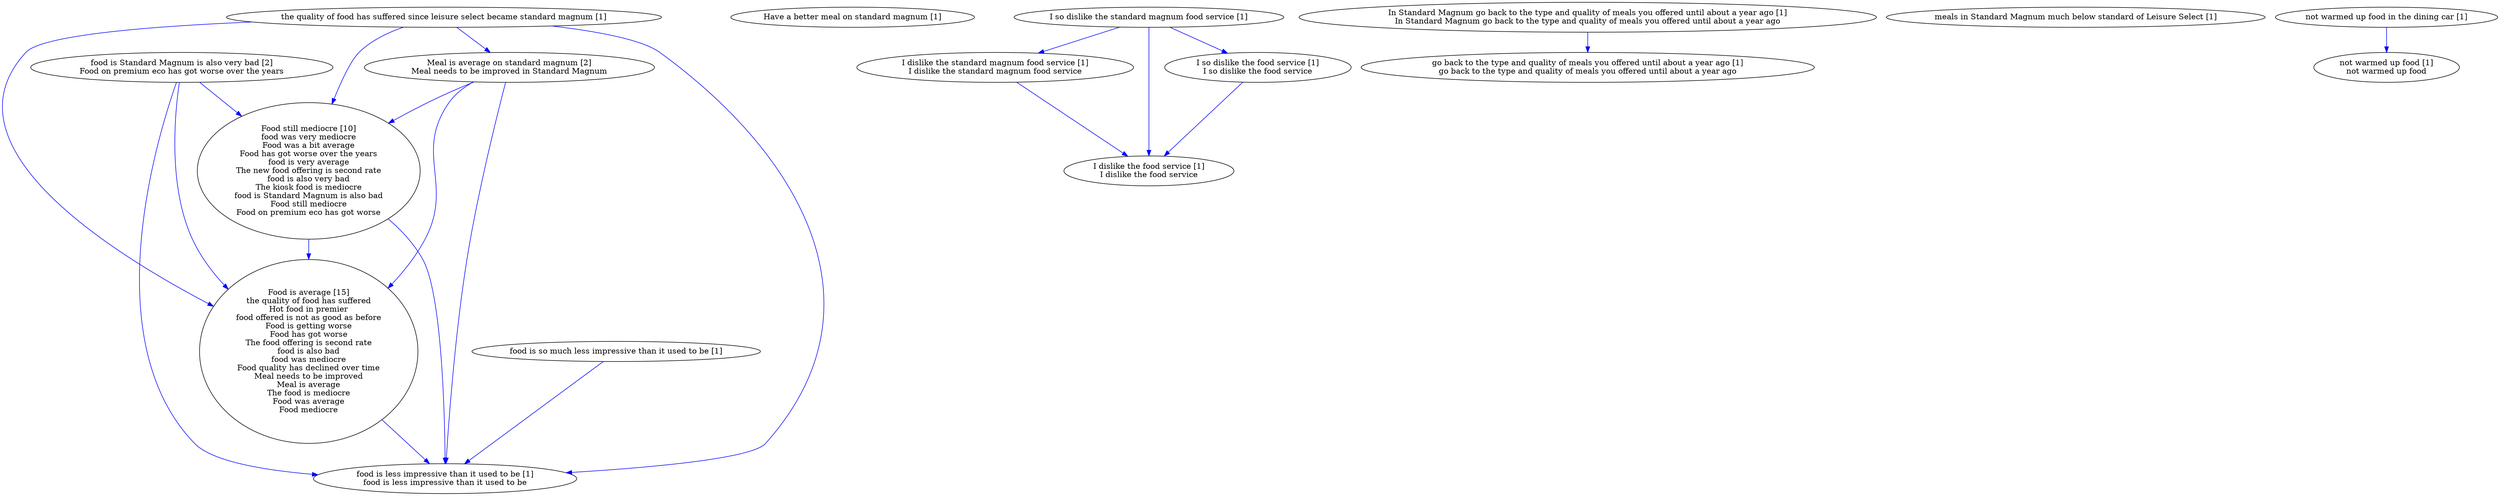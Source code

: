 digraph collapsedGraph {
"Food is average [15]\nthe quality of food has suffered\nHot food in premier\nfood offered is not as good as before\nFood is getting worse\nFood has got worse\nThe food offering is second rate\nfood is also bad\nfood was mediocre\nFood quality has declined over time\nMeal needs to be improved\nMeal is average\nThe food is mediocre\nFood was average\nFood mediocre""Meal is average on standard magnum [2]\nMeal needs to be improved in Standard Magnum""food is Standard Magnum is also very bad [2]\nFood on premium eco has got worse over the years""Food still mediocre [10]\nfood was very mediocre\nFood was a bit average\nFood has got worse over the years\nfood is very average\nThe new food offering is second rate\nfood is also very bad\nThe kiosk food is mediocre\nfood is Standard Magnum is also bad\nFood still mediocre\nFood on premium eco has got worse""Have a better meal on standard magnum [1]""I so dislike the standard magnum food service [1]""I dislike the standard magnum food service [1]\nI dislike the standard magnum food service""I dislike the food service [1]\nI dislike the food service""I so dislike the food service [1]\nI so dislike the food service""In Standard Magnum go back to the type and quality of meals you offered until about a year ago [1]\nIn Standard Magnum go back to the type and quality of meals you offered until about a year ago""go back to the type and quality of meals you offered until about a year ago [1]\ngo back to the type and quality of meals you offered until about a year ago""food is so much less impressive than it used to be [1]""food is less impressive than it used to be [1]\nfood is less impressive than it used to be""meals in Standard Magnum much below standard of Leisure Select [1]""not warmed up food in the dining car [1]""not warmed up food [1]\nnot warmed up food""the quality of food has suffered since leisure select became standard magnum [1]""I so dislike the standard magnum food service [1]" -> "I dislike the standard magnum food service [1]\nI dislike the standard magnum food service" [color=blue]
"I dislike the standard magnum food service [1]\nI dislike the standard magnum food service" -> "I dislike the food service [1]\nI dislike the food service" [color=blue]
"I so dislike the standard magnum food service [1]" -> "I so dislike the food service [1]\nI so dislike the food service" [color=blue]
"I so dislike the food service [1]\nI so dislike the food service" -> "I dislike the food service [1]\nI dislike the food service" [color=blue]
"I so dislike the standard magnum food service [1]" -> "I dislike the food service [1]\nI dislike the food service" [color=blue]
"In Standard Magnum go back to the type and quality of meals you offered until about a year ago [1]\nIn Standard Magnum go back to the type and quality of meals you offered until about a year ago" -> "go back to the type and quality of meals you offered until about a year ago [1]\ngo back to the type and quality of meals you offered until about a year ago" [color=blue]
"food is Standard Magnum is also very bad [2]\nFood on premium eco has got worse over the years" -> "Food still mediocre [10]\nfood was very mediocre\nFood was a bit average\nFood has got worse over the years\nfood is very average\nThe new food offering is second rate\nfood is also very bad\nThe kiosk food is mediocre\nfood is Standard Magnum is also bad\nFood still mediocre\nFood on premium eco has got worse" [color=blue]
"Meal is average on standard magnum [2]\nMeal needs to be improved in Standard Magnum" -> "Food still mediocre [10]\nfood was very mediocre\nFood was a bit average\nFood has got worse over the years\nfood is very average\nThe new food offering is second rate\nfood is also very bad\nThe kiosk food is mediocre\nfood is Standard Magnum is also bad\nFood still mediocre\nFood on premium eco has got worse" [color=blue]
"Food still mediocre [10]\nfood was very mediocre\nFood was a bit average\nFood has got worse over the years\nfood is very average\nThe new food offering is second rate\nfood is also very bad\nThe kiosk food is mediocre\nfood is Standard Magnum is also bad\nFood still mediocre\nFood on premium eco has got worse" -> "Food is average [15]\nthe quality of food has suffered\nHot food in premier\nfood offered is not as good as before\nFood is getting worse\nFood has got worse\nThe food offering is second rate\nfood is also bad\nfood was mediocre\nFood quality has declined over time\nMeal needs to be improved\nMeal is average\nThe food is mediocre\nFood was average\nFood mediocre" [color=blue]
"food is so much less impressive than it used to be [1]" -> "food is less impressive than it used to be [1]\nfood is less impressive than it used to be" [color=blue]
"food is Standard Magnum is also very bad [2]\nFood on premium eco has got worse over the years" -> "food is less impressive than it used to be [1]\nfood is less impressive than it used to be" [color=blue]
"Meal is average on standard magnum [2]\nMeal needs to be improved in Standard Magnum" -> "food is less impressive than it used to be [1]\nfood is less impressive than it used to be" [color=blue]
"food is Standard Magnum is also very bad [2]\nFood on premium eco has got worse over the years" -> "Food is average [15]\nthe quality of food has suffered\nHot food in premier\nfood offered is not as good as before\nFood is getting worse\nFood has got worse\nThe food offering is second rate\nfood is also bad\nfood was mediocre\nFood quality has declined over time\nMeal needs to be improved\nMeal is average\nThe food is mediocre\nFood was average\nFood mediocre" [color=blue]
"Meal is average on standard magnum [2]\nMeal needs to be improved in Standard Magnum" -> "Food is average [15]\nthe quality of food has suffered\nHot food in premier\nfood offered is not as good as before\nFood is getting worse\nFood has got worse\nThe food offering is second rate\nfood is also bad\nfood was mediocre\nFood quality has declined over time\nMeal needs to be improved\nMeal is average\nThe food is mediocre\nFood was average\nFood mediocre" [color=blue]
"Food still mediocre [10]\nfood was very mediocre\nFood was a bit average\nFood has got worse over the years\nfood is very average\nThe new food offering is second rate\nfood is also very bad\nThe kiosk food is mediocre\nfood is Standard Magnum is also bad\nFood still mediocre\nFood on premium eco has got worse" -> "food is less impressive than it used to be [1]\nfood is less impressive than it used to be" [color=blue]
"Food is average [15]\nthe quality of food has suffered\nHot food in premier\nfood offered is not as good as before\nFood is getting worse\nFood has got worse\nThe food offering is second rate\nfood is also bad\nfood was mediocre\nFood quality has declined over time\nMeal needs to be improved\nMeal is average\nThe food is mediocre\nFood was average\nFood mediocre" -> "food is less impressive than it used to be [1]\nfood is less impressive than it used to be" [color=blue]
"not warmed up food in the dining car [1]" -> "not warmed up food [1]\nnot warmed up food" [color=blue]
"the quality of food has suffered since leisure select became standard magnum [1]" -> "Food still mediocre [10]\nfood was very mediocre\nFood was a bit average\nFood has got worse over the years\nfood is very average\nThe new food offering is second rate\nfood is also very bad\nThe kiosk food is mediocre\nfood is Standard Magnum is also bad\nFood still mediocre\nFood on premium eco has got worse" [color=blue]
"the quality of food has suffered since leisure select became standard magnum [1]" -> "Food is average [15]\nthe quality of food has suffered\nHot food in premier\nfood offered is not as good as before\nFood is getting worse\nFood has got worse\nThe food offering is second rate\nfood is also bad\nfood was mediocre\nFood quality has declined over time\nMeal needs to be improved\nMeal is average\nThe food is mediocre\nFood was average\nFood mediocre" [color=blue]
"the quality of food has suffered since leisure select became standard magnum [1]" -> "Meal is average on standard magnum [2]\nMeal needs to be improved in Standard Magnum" [color=blue]
"the quality of food has suffered since leisure select became standard magnum [1]" -> "food is less impressive than it used to be [1]\nfood is less impressive than it used to be" [color=blue]
}